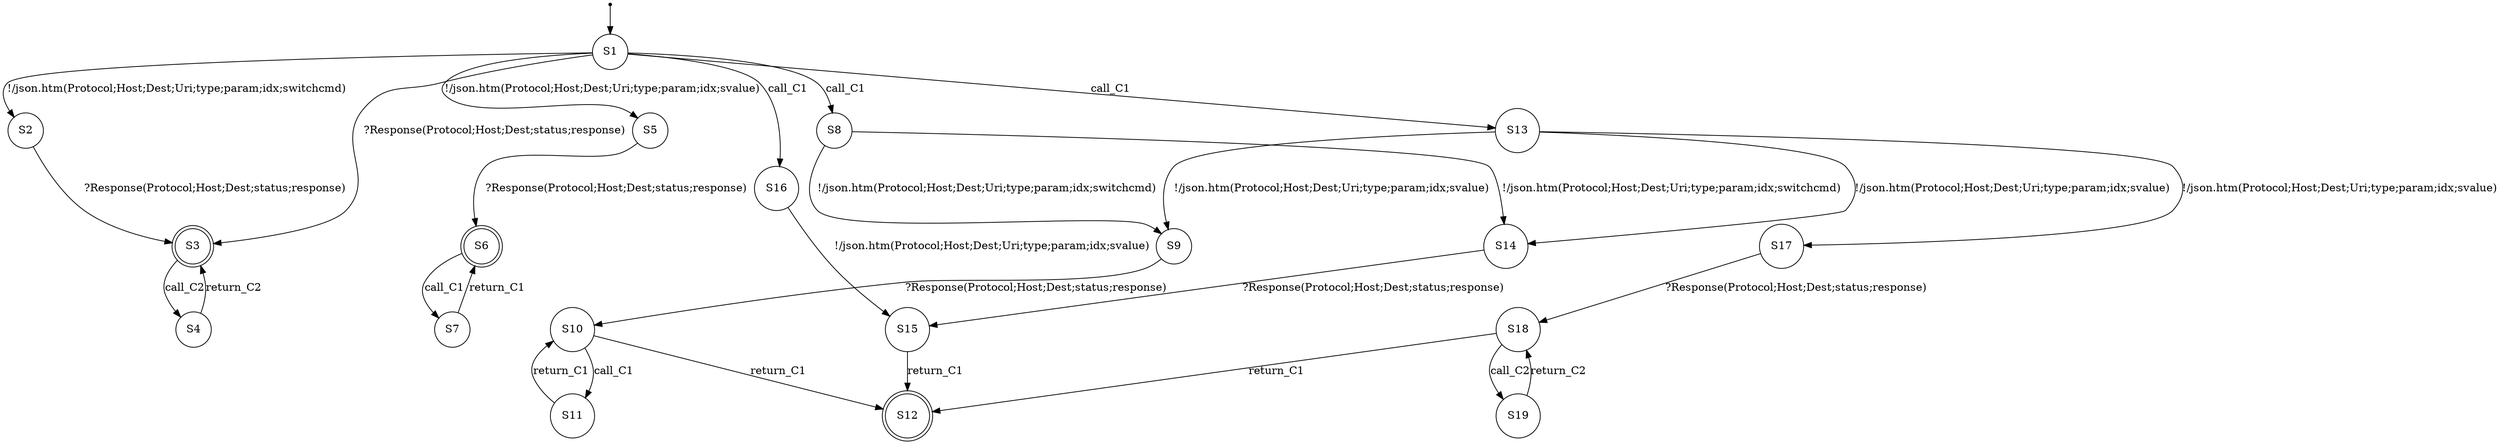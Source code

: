 digraph LTS {
S00[shape=point]
S1[label=S1,shape=circle];
S2[label=S2,shape=circle];
S3[label=S3,shape=doublecircle];
S4[label=S4,shape=circle];
S5[label=S5,shape=circle];
S6[label=S6,shape=doublecircle];
S7[label=S7,shape=circle];
S8[label=S8,shape=circle];
S9[label=S9,shape=circle];
S10[label=S10,shape=circle];
S11[label=S11,shape=circle];
S12[label=S12,shape=doublecircle];
S13[label=S13,shape=circle];
S14[label=S14,shape=circle];
S15[label=S15,shape=circle];
S16[label=S16,shape=circle];
S17[label=S17,shape=circle];
S18[label=S18,shape=circle];
S19[label=S19,shape=circle];
S00 -> S1
S1 -> S2[label ="!/json.htm(Protocol;Host;Dest;Uri;type;param;idx;switchcmd)"];
S1 -> S3[label ="?Response(Protocol;Host;Dest;status;response)"];
S1 -> S5[label ="!/json.htm(Protocol;Host;Dest;Uri;type;param;idx;svalue)"];
S1 -> S8[label ="call_C1"];
S1 -> S13[label ="call_C1"];
S1 -> S16[label ="call_C1"];
S2 -> S3[label ="?Response(Protocol;Host;Dest;status;response)"];
S3 -> S4[label ="call_C2"];
S4 -> S3[label ="return_C2"];
S5 -> S6[label ="?Response(Protocol;Host;Dest;status;response)"];
S6 -> S7[label ="call_C1"];
S7 -> S6[label ="return_C1"];
S8 -> S9[label ="!/json.htm(Protocol;Host;Dest;Uri;type;param;idx;switchcmd)"];
S8 -> S14[label ="!/json.htm(Protocol;Host;Dest;Uri;type;param;idx;switchcmd)"];
S9 -> S10[label ="?Response(Protocol;Host;Dest;status;response)"];
S10 -> S11[label ="call_C1"];
S10 -> S12[label ="return_C1"];
S11 -> S10[label ="return_C1"];
S13 -> S9[label ="!/json.htm(Protocol;Host;Dest;Uri;type;param;idx;svalue)"];
S13 -> S14[label ="!/json.htm(Protocol;Host;Dest;Uri;type;param;idx;svalue)"];
S13 -> S17[label ="!/json.htm(Protocol;Host;Dest;Uri;type;param;idx;svalue)"];
S14 -> S15[label ="?Response(Protocol;Host;Dest;status;response)"];
S15 -> S12[label ="return_C1"];
S16 -> S15[label ="!/json.htm(Protocol;Host;Dest;Uri;type;param;idx;svalue)"];
S17 -> S18[label ="?Response(Protocol;Host;Dest;status;response)"];
S18 -> S12[label ="return_C1"];
S18 -> S19[label ="call_C2"];
S19 -> S18[label ="return_C2"];
}
